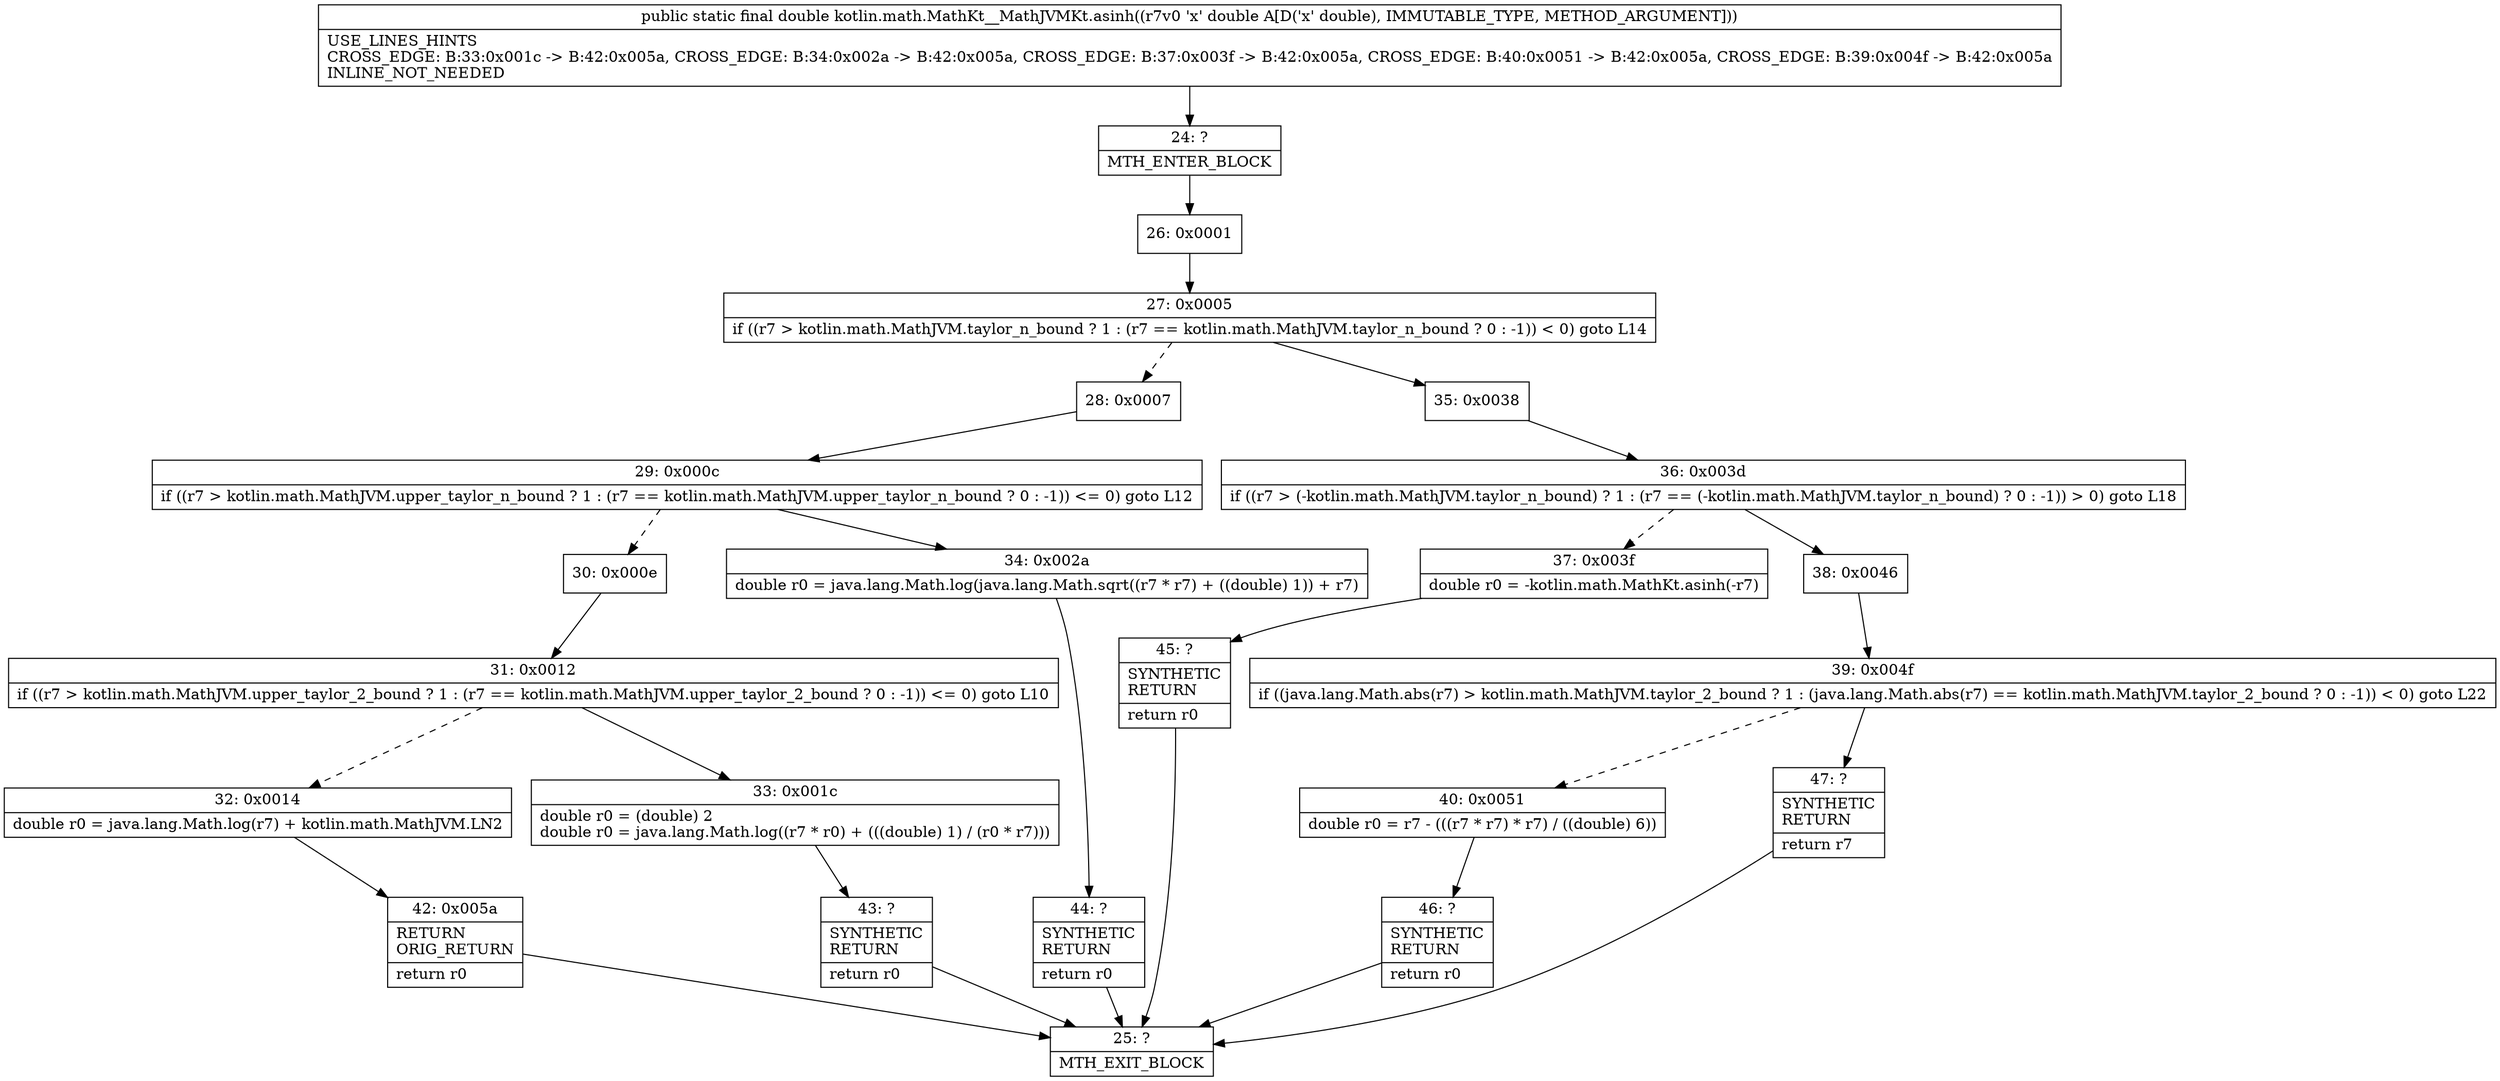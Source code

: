 digraph "CFG forkotlin.math.MathKt__MathJVMKt.asinh(D)D" {
Node_24 [shape=record,label="{24\:\ ?|MTH_ENTER_BLOCK\l}"];
Node_26 [shape=record,label="{26\:\ 0x0001}"];
Node_27 [shape=record,label="{27\:\ 0x0005|if ((r7 \> kotlin.math.MathJVM.taylor_n_bound ? 1 : (r7 == kotlin.math.MathJVM.taylor_n_bound ? 0 : \-1)) \< 0) goto L14\l}"];
Node_28 [shape=record,label="{28\:\ 0x0007}"];
Node_29 [shape=record,label="{29\:\ 0x000c|if ((r7 \> kotlin.math.MathJVM.upper_taylor_n_bound ? 1 : (r7 == kotlin.math.MathJVM.upper_taylor_n_bound ? 0 : \-1)) \<= 0) goto L12\l}"];
Node_30 [shape=record,label="{30\:\ 0x000e}"];
Node_31 [shape=record,label="{31\:\ 0x0012|if ((r7 \> kotlin.math.MathJVM.upper_taylor_2_bound ? 1 : (r7 == kotlin.math.MathJVM.upper_taylor_2_bound ? 0 : \-1)) \<= 0) goto L10\l}"];
Node_32 [shape=record,label="{32\:\ 0x0014|double r0 = java.lang.Math.log(r7) + kotlin.math.MathJVM.LN2\l}"];
Node_42 [shape=record,label="{42\:\ 0x005a|RETURN\lORIG_RETURN\l|return r0\l}"];
Node_25 [shape=record,label="{25\:\ ?|MTH_EXIT_BLOCK\l}"];
Node_33 [shape=record,label="{33\:\ 0x001c|double r0 = (double) 2\ldouble r0 = java.lang.Math.log((r7 * r0) + (((double) 1) \/ (r0 * r7)))\l}"];
Node_43 [shape=record,label="{43\:\ ?|SYNTHETIC\lRETURN\l|return r0\l}"];
Node_34 [shape=record,label="{34\:\ 0x002a|double r0 = java.lang.Math.log(java.lang.Math.sqrt((r7 * r7) + ((double) 1)) + r7)\l}"];
Node_44 [shape=record,label="{44\:\ ?|SYNTHETIC\lRETURN\l|return r0\l}"];
Node_35 [shape=record,label="{35\:\ 0x0038}"];
Node_36 [shape=record,label="{36\:\ 0x003d|if ((r7 \> (\-kotlin.math.MathJVM.taylor_n_bound) ? 1 : (r7 == (\-kotlin.math.MathJVM.taylor_n_bound) ? 0 : \-1)) \> 0) goto L18\l}"];
Node_37 [shape=record,label="{37\:\ 0x003f|double r0 = \-kotlin.math.MathKt.asinh(\-r7)\l}"];
Node_45 [shape=record,label="{45\:\ ?|SYNTHETIC\lRETURN\l|return r0\l}"];
Node_38 [shape=record,label="{38\:\ 0x0046}"];
Node_39 [shape=record,label="{39\:\ 0x004f|if ((java.lang.Math.abs(r7) \> kotlin.math.MathJVM.taylor_2_bound ? 1 : (java.lang.Math.abs(r7) == kotlin.math.MathJVM.taylor_2_bound ? 0 : \-1)) \< 0) goto L22\l}"];
Node_40 [shape=record,label="{40\:\ 0x0051|double r0 = r7 \- (((r7 * r7) * r7) \/ ((double) 6))\l}"];
Node_46 [shape=record,label="{46\:\ ?|SYNTHETIC\lRETURN\l|return r0\l}"];
Node_47 [shape=record,label="{47\:\ ?|SYNTHETIC\lRETURN\l|return r7\l}"];
MethodNode[shape=record,label="{public static final double kotlin.math.MathKt__MathJVMKt.asinh((r7v0 'x' double A[D('x' double), IMMUTABLE_TYPE, METHOD_ARGUMENT]))  | USE_LINES_HINTS\lCROSS_EDGE: B:33:0x001c \-\> B:42:0x005a, CROSS_EDGE: B:34:0x002a \-\> B:42:0x005a, CROSS_EDGE: B:37:0x003f \-\> B:42:0x005a, CROSS_EDGE: B:40:0x0051 \-\> B:42:0x005a, CROSS_EDGE: B:39:0x004f \-\> B:42:0x005a\lINLINE_NOT_NEEDED\l}"];
MethodNode -> Node_24;Node_24 -> Node_26;
Node_26 -> Node_27;
Node_27 -> Node_28[style=dashed];
Node_27 -> Node_35;
Node_28 -> Node_29;
Node_29 -> Node_30[style=dashed];
Node_29 -> Node_34;
Node_30 -> Node_31;
Node_31 -> Node_32[style=dashed];
Node_31 -> Node_33;
Node_32 -> Node_42;
Node_42 -> Node_25;
Node_33 -> Node_43;
Node_43 -> Node_25;
Node_34 -> Node_44;
Node_44 -> Node_25;
Node_35 -> Node_36;
Node_36 -> Node_37[style=dashed];
Node_36 -> Node_38;
Node_37 -> Node_45;
Node_45 -> Node_25;
Node_38 -> Node_39;
Node_39 -> Node_40[style=dashed];
Node_39 -> Node_47;
Node_40 -> Node_46;
Node_46 -> Node_25;
Node_47 -> Node_25;
}

